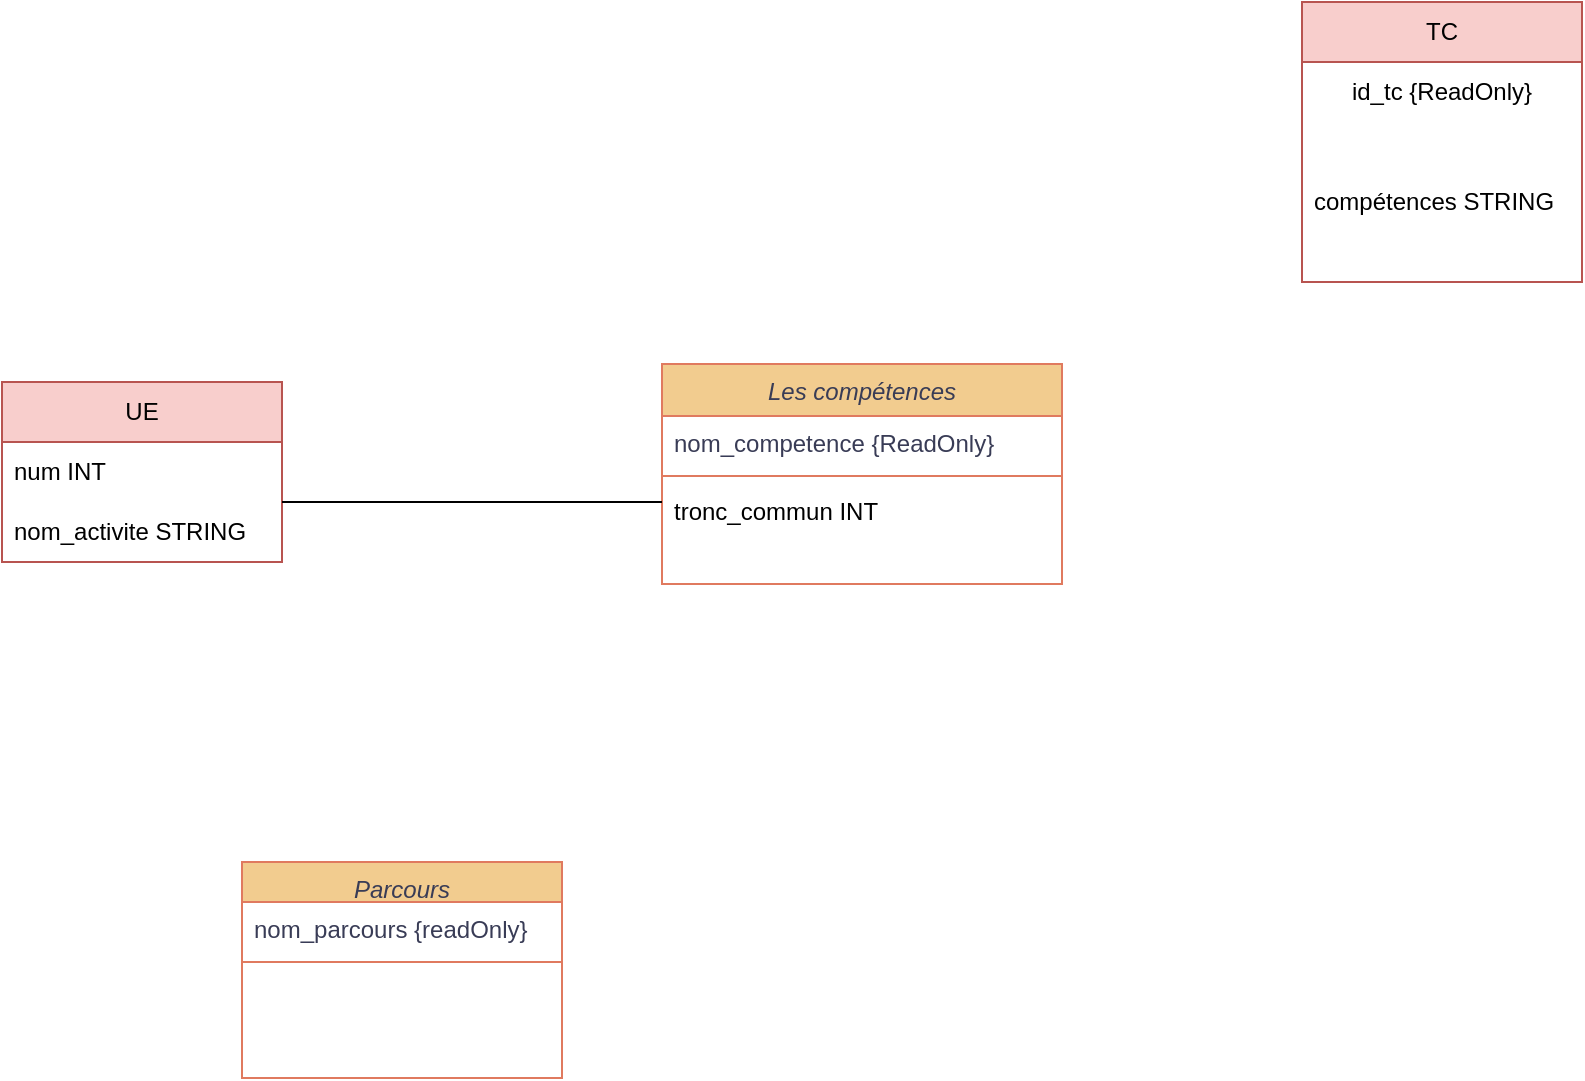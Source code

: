 <mxfile version="22.1.5" type="github">
  <diagram id="C5RBs43oDa-KdzZeNtuy" name="Page-1">
    <mxGraphModel dx="-477" dy="575" grid="1" gridSize="10" guides="1" tooltips="1" connect="1" arrows="1" fold="1" page="0" pageScale="1" pageWidth="1654" pageHeight="2336" math="0" shadow="0">
      <root>
        <mxCell id="WIyWlLk6GJQsqaUBKTNV-0" />
        <mxCell id="WIyWlLk6GJQsqaUBKTNV-1" parent="WIyWlLk6GJQsqaUBKTNV-0" />
        <mxCell id="zkfFHV4jXpPFQw0GAbJ--0" value="Parcours" style="swimlane;fontStyle=2;align=center;verticalAlign=top;childLayout=stackLayout;horizontal=1;startSize=20;horizontalStack=0;resizeParent=1;resizeLast=0;collapsible=1;marginBottom=0;rounded=0;shadow=0;strokeWidth=1;labelBackgroundColor=none;fillColor=#F2CC8F;strokeColor=#E07A5F;fontColor=#393C56;" parent="WIyWlLk6GJQsqaUBKTNV-1" vertex="1">
          <mxGeometry x="1100" y="420" width="160" height="108" as="geometry">
            <mxRectangle x="230" y="140" width="160" height="26" as="alternateBounds" />
          </mxGeometry>
        </mxCell>
        <mxCell id="zkfFHV4jXpPFQw0GAbJ--1" value="nom_parcours {readOnly}" style="text;align=left;verticalAlign=top;spacingLeft=4;spacingRight=4;overflow=hidden;rotatable=0;points=[[0,0.5],[1,0.5]];portConstraint=eastwest;labelBackgroundColor=none;fontColor=#393C56;" parent="zkfFHV4jXpPFQw0GAbJ--0" vertex="1">
          <mxGeometry y="20" width="160" height="26" as="geometry" />
        </mxCell>
        <mxCell id="zkfFHV4jXpPFQw0GAbJ--4" value="" style="line;html=1;strokeWidth=1;align=left;verticalAlign=middle;spacingTop=-1;spacingLeft=3;spacingRight=3;rotatable=0;labelPosition=right;points=[];portConstraint=eastwest;labelBackgroundColor=none;fillColor=#F2CC8F;strokeColor=#E07A5F;fontColor=#393C56;" parent="zkfFHV4jXpPFQw0GAbJ--0" vertex="1">
          <mxGeometry y="46" width="160" height="8" as="geometry" />
        </mxCell>
        <mxCell id="f_c0-sMYUy5ZmHDfD9uq-3" value="Les compétences" style="swimlane;fontStyle=2;align=center;verticalAlign=top;childLayout=stackLayout;horizontal=1;startSize=26;horizontalStack=0;resizeParent=1;resizeLast=0;collapsible=1;marginBottom=0;rounded=0;shadow=0;strokeWidth=1;labelBackgroundColor=none;fillColor=#F2CC8F;strokeColor=#E07A5F;fontColor=#393C56;" parent="WIyWlLk6GJQsqaUBKTNV-1" vertex="1">
          <mxGeometry x="1310" y="171" width="200" height="110" as="geometry">
            <mxRectangle x="230" y="140" width="160" height="26" as="alternateBounds" />
          </mxGeometry>
        </mxCell>
        <mxCell id="f_c0-sMYUy5ZmHDfD9uq-4" value="nom_competence {ReadOnly}" style="text;align=left;verticalAlign=top;spacingLeft=4;spacingRight=4;overflow=hidden;rotatable=0;points=[[0,0.5],[1,0.5]];portConstraint=eastwest;labelBackgroundColor=none;fontColor=#393C56;" parent="f_c0-sMYUy5ZmHDfD9uq-3" vertex="1">
          <mxGeometry y="26" width="200" height="26" as="geometry" />
        </mxCell>
        <mxCell id="f_c0-sMYUy5ZmHDfD9uq-5" value="" style="line;html=1;strokeWidth=1;align=left;verticalAlign=middle;spacingTop=-1;spacingLeft=3;spacingRight=3;rotatable=0;labelPosition=right;points=[];portConstraint=eastwest;labelBackgroundColor=none;fillColor=#F2CC8F;strokeColor=#E07A5F;fontColor=#393C56;" parent="f_c0-sMYUy5ZmHDfD9uq-3" vertex="1">
          <mxGeometry y="52" width="200" height="8" as="geometry" />
        </mxCell>
        <mxCell id="XT5z9Ap0meFdqF8gmcxT-1" value="tronc_commun INT" style="text;strokeColor=none;fillColor=none;align=left;verticalAlign=top;spacingLeft=4;spacingRight=4;overflow=hidden;rotatable=0;points=[[0,0.5],[1,0.5]];portConstraint=eastwest;whiteSpace=wrap;html=1;" parent="f_c0-sMYUy5ZmHDfD9uq-3" vertex="1">
          <mxGeometry y="60" width="200" height="50" as="geometry" />
        </mxCell>
        <mxCell id="KBVM3nmUXnN4ifVu5KBE-0" value="UE" style="swimlane;fontStyle=0;childLayout=stackLayout;horizontal=1;startSize=30;horizontalStack=0;resizeParent=1;resizeParentMax=0;resizeLast=0;collapsible=1;marginBottom=0;whiteSpace=wrap;html=1;fillColor=#f8cecc;strokeColor=#b85450;" parent="WIyWlLk6GJQsqaUBKTNV-1" vertex="1">
          <mxGeometry x="980" y="180" width="140" height="90" as="geometry" />
        </mxCell>
        <mxCell id="KBVM3nmUXnN4ifVu5KBE-1" value="num INT" style="text;strokeColor=none;fillColor=none;align=left;verticalAlign=middle;spacingLeft=4;spacingRight=4;overflow=hidden;points=[[0,0.5],[1,0.5]];portConstraint=eastwest;rotatable=0;whiteSpace=wrap;html=1;" parent="KBVM3nmUXnN4ifVu5KBE-0" vertex="1">
          <mxGeometry y="30" width="140" height="30" as="geometry" />
        </mxCell>
        <mxCell id="KBVM3nmUXnN4ifVu5KBE-2" value="nom_activite STRING" style="text;strokeColor=none;fillColor=none;align=left;verticalAlign=middle;spacingLeft=4;spacingRight=4;overflow=hidden;points=[[0,0.5],[1,0.5]];portConstraint=eastwest;rotatable=0;whiteSpace=wrap;html=1;" parent="KBVM3nmUXnN4ifVu5KBE-0" vertex="1">
          <mxGeometry y="60" width="140" height="30" as="geometry" />
        </mxCell>
        <mxCell id="NuNJrnGVvYwrWGTykR2T-0" value="" style="endArrow=none;html=1;rounded=0;" parent="WIyWlLk6GJQsqaUBKTNV-1" edge="1">
          <mxGeometry width="50" height="50" relative="1" as="geometry">
            <mxPoint x="1120" y="240" as="sourcePoint" />
            <mxPoint x="1310" y="240" as="targetPoint" />
          </mxGeometry>
        </mxCell>
        <mxCell id="NuNJrnGVvYwrWGTykR2T-2" value="TC" style="swimlane;fontStyle=0;childLayout=stackLayout;horizontal=1;startSize=30;horizontalStack=0;resizeParent=1;resizeParentMax=0;resizeLast=0;collapsible=1;marginBottom=0;whiteSpace=wrap;html=1;fillColor=#f8cecc;strokeColor=#b85450;" parent="WIyWlLk6GJQsqaUBKTNV-1" vertex="1">
          <mxGeometry x="1630" y="-10" width="140" height="140" as="geometry" />
        </mxCell>
        <mxCell id="NuNJrnGVvYwrWGTykR2T-7" value="&lt;div&gt;id_tc {ReadOnly}&lt;br&gt;&lt;/div&gt;" style="text;html=1;strokeColor=none;fillColor=none;align=center;verticalAlign=middle;whiteSpace=wrap;rounded=0;" parent="NuNJrnGVvYwrWGTykR2T-2" vertex="1">
          <mxGeometry y="30" width="140" height="30" as="geometry" />
        </mxCell>
        <mxCell id="NuNJrnGVvYwrWGTykR2T-4" value="compétences STRING" style="text;strokeColor=none;fillColor=none;align=left;verticalAlign=middle;spacingLeft=4;spacingRight=4;overflow=hidden;points=[[0,0.5],[1,0.5]];portConstraint=eastwest;rotatable=0;whiteSpace=wrap;html=1;" parent="NuNJrnGVvYwrWGTykR2T-2" vertex="1">
          <mxGeometry y="60" width="140" height="80" as="geometry" />
        </mxCell>
      </root>
    </mxGraphModel>
  </diagram>
</mxfile>
